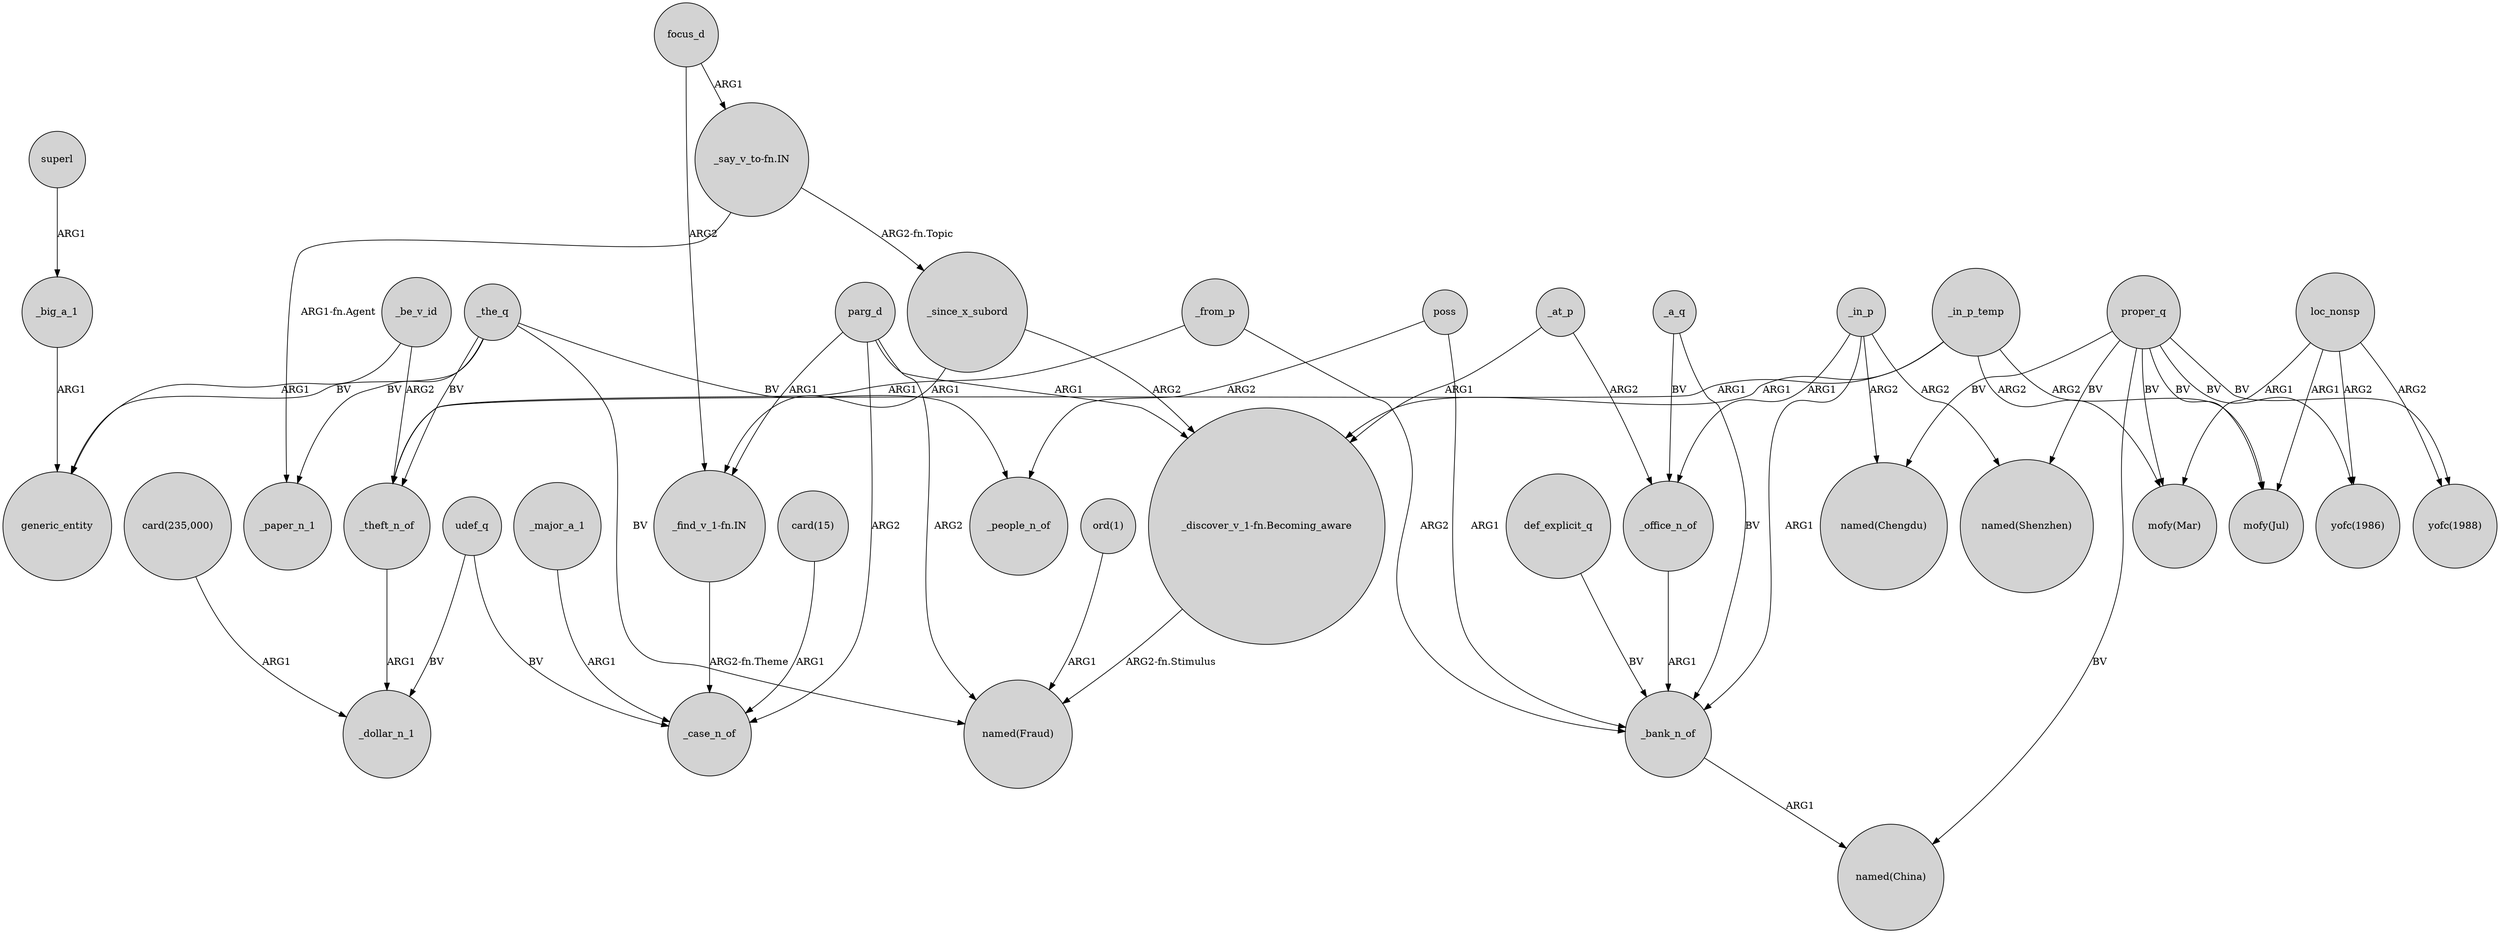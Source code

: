 digraph {
	node [shape=circle style=filled]
	_the_q -> generic_entity [label=BV]
	_be_v_id -> _theft_n_of [label=ARG2]
	_the_q -> _paper_n_1 [label=BV]
	poss -> _people_n_of [label=ARG2]
	proper_q -> "mofy(Jul)" [label=BV]
	_bank_n_of -> "named(China)" [label=ARG1]
	_in_p -> "named(Chengdu)" [label=ARG2]
	_big_a_1 -> generic_entity [label=ARG1]
	loc_nonsp -> "mofy(Mar)" [label=ARG1]
	_office_n_of -> _bank_n_of [label=ARG1]
	focus_d -> "_find_v_1-fn.IN" [label=ARG2]
	_theft_n_of -> _dollar_n_1 [label=ARG1]
	_in_p_temp -> "_discover_v_1-fn.Becoming_aware" [label=ARG1]
	_in_p_temp -> "mofy(Mar)" [label=ARG2]
	_in_p -> _office_n_of [label=ARG1]
	_be_v_id -> generic_entity [label=ARG1]
	_major_a_1 -> _case_n_of [label=ARG1]
	_from_p -> _bank_n_of [label=ARG2]
	loc_nonsp -> "yofc(1986)" [label=ARG2]
	_in_p -> "named(Shenzhen)" [label=ARG2]
	_since_x_subord -> "_discover_v_1-fn.Becoming_aware" [label=ARG2]
	focus_d -> "_say_v_to-fn.IN" [label=ARG1]
	proper_q -> "named(Chengdu)" [label=BV]
	poss -> _bank_n_of [label=ARG1]
	"card(15)" -> _case_n_of [label=ARG1]
	parg_d -> _case_n_of [label=ARG2]
	proper_q -> "named(Shenzhen)" [label=BV]
	"_say_v_to-fn.IN" -> _paper_n_1 [label="ARG1-fn.Agent"]
	_in_p_temp -> "mofy(Jul)" [label=ARG2]
	"ord(1)" -> "named(Fraud)" [label=ARG1]
	_in_p -> _bank_n_of [label=ARG1]
	proper_q -> "yofc(1988)" [label=BV]
	_the_q -> _theft_n_of [label=BV]
	proper_q -> "yofc(1986)" [label=BV]
	_since_x_subord -> "_find_v_1-fn.IN" [label=ARG1]
	def_explicit_q -> _bank_n_of [label=BV]
	proper_q -> "named(China)" [label=BV]
	parg_d -> "_find_v_1-fn.IN" [label=ARG1]
	"_discover_v_1-fn.Becoming_aware" -> "named(Fraud)" [label="ARG2-fn.Stimulus"]
	_from_p -> _theft_n_of [label=ARG1]
	proper_q -> "mofy(Mar)" [label=BV]
	"_say_v_to-fn.IN" -> _since_x_subord [label="ARG2-fn.Topic"]
	parg_d -> "_discover_v_1-fn.Becoming_aware" [label=ARG1]
	_a_q -> _office_n_of [label=BV]
	_at_p -> _office_n_of [label=ARG2]
	loc_nonsp -> "mofy(Jul)" [label=ARG1]
	udef_q -> _case_n_of [label=BV]
	_the_q -> "named(Fraud)" [label=BV]
	_in_p_temp -> _theft_n_of [label=ARG1]
	_at_p -> "_discover_v_1-fn.Becoming_aware" [label=ARG1]
	superl -> _big_a_1 [label=ARG1]
	"_find_v_1-fn.IN" -> _case_n_of [label="ARG2-fn.Theme"]
	_a_q -> _bank_n_of [label=BV]
	"card(235,000)" -> _dollar_n_1 [label=ARG1]
	_the_q -> _people_n_of [label=BV]
	udef_q -> _dollar_n_1 [label=BV]
	parg_d -> "named(Fraud)" [label=ARG2]
	loc_nonsp -> "yofc(1988)" [label=ARG2]
}
